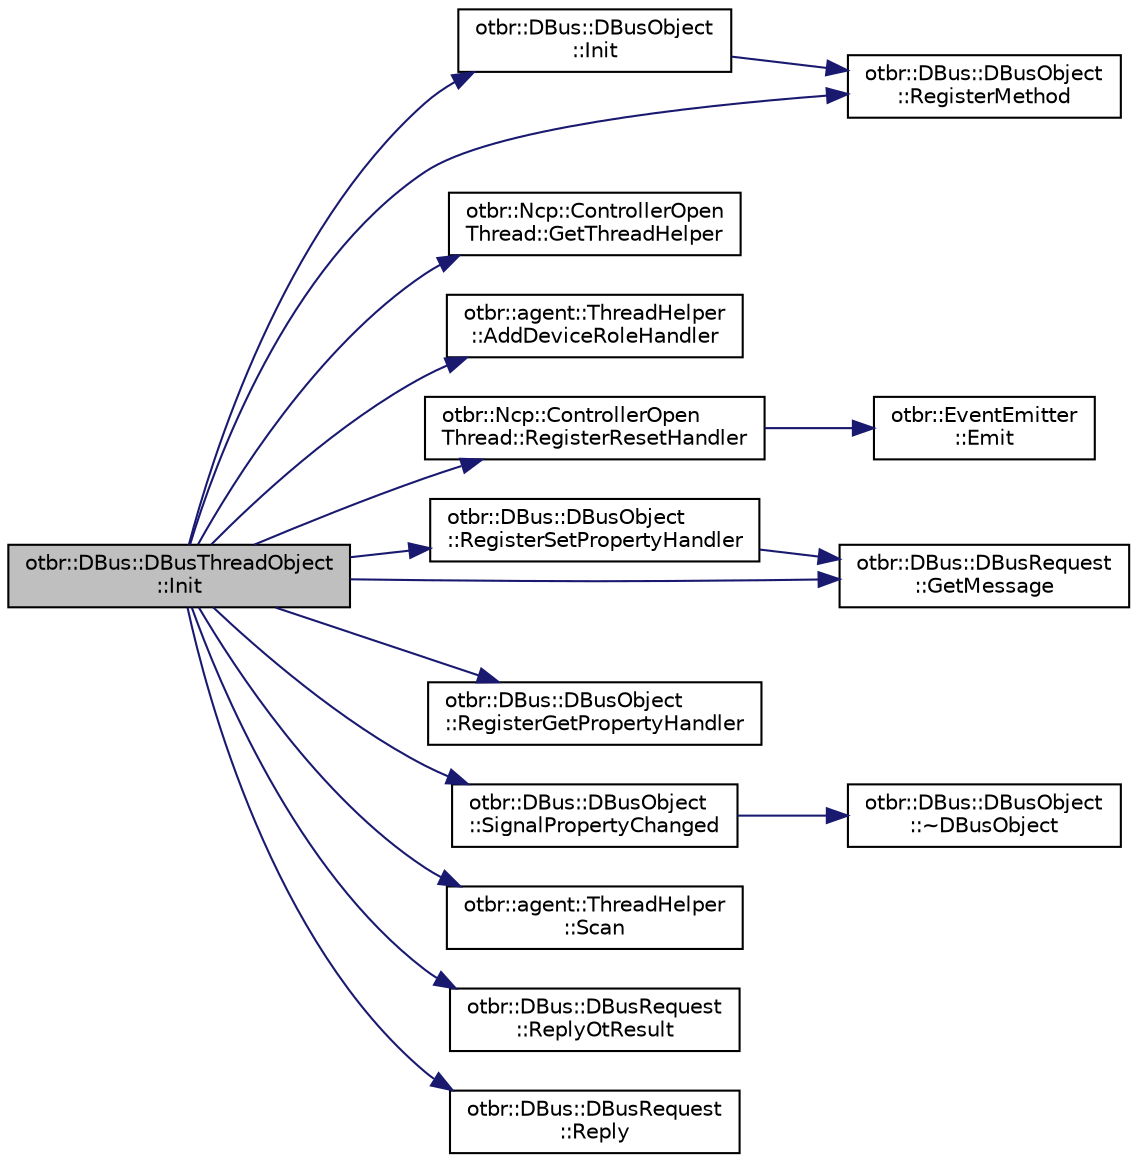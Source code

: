 digraph "otbr::DBus::DBusThreadObject::Init"
{
  edge [fontname="Helvetica",fontsize="10",labelfontname="Helvetica",labelfontsize="10"];
  node [fontname="Helvetica",fontsize="10",shape=record];
  rankdir="LR";
  Node2 [label="otbr::DBus::DBusThreadObject\l::Init",height=0.2,width=0.4,color="black", fillcolor="grey75", style="filled", fontcolor="black"];
  Node2 -> Node3 [color="midnightblue",fontsize="10",style="solid",fontname="Helvetica"];
  Node3 [label="otbr::DBus::DBusObject\l::Init",height=0.2,width=0.4,color="black", fillcolor="white", style="filled",URL="$da/d4d/classotbr_1_1DBus_1_1DBusObject.html#a06c05092b94dada5df9be97f0801ec5c",tooltip="This method initializes the d-bus object. "];
  Node3 -> Node4 [color="midnightblue",fontsize="10",style="solid",fontname="Helvetica"];
  Node4 [label="otbr::DBus::DBusObject\l::RegisterMethod",height=0.2,width=0.4,color="black", fillcolor="white", style="filled",URL="$da/d4d/classotbr_1_1DBus_1_1DBusObject.html#a260123f74ab6d1781ad12966c774ba53",tooltip="This method registers the method handler. "];
  Node2 -> Node5 [color="midnightblue",fontsize="10",style="solid",fontname="Helvetica"];
  Node5 [label="otbr::Ncp::ControllerOpen\lThread::GetThreadHelper",height=0.2,width=0.4,color="black", fillcolor="white", style="filled",URL="$db/d17/classotbr_1_1Ncp_1_1ControllerOpenThread.html#ab53e53ecfd87e3bcdf3d4fcddba906bf",tooltip="This method gets the thread functionality helper. "];
  Node2 -> Node6 [color="midnightblue",fontsize="10",style="solid",fontname="Helvetica"];
  Node6 [label="otbr::agent::ThreadHelper\l::AddDeviceRoleHandler",height=0.2,width=0.4,color="black", fillcolor="white", style="filled",URL="$d4/d44/classotbr_1_1agent_1_1ThreadHelper.html#a75f1f56479b09df49786f76f1aecccda",tooltip="This method adds a callback for device role change. "];
  Node2 -> Node7 [color="midnightblue",fontsize="10",style="solid",fontname="Helvetica"];
  Node7 [label="otbr::Ncp::ControllerOpen\lThread::RegisterResetHandler",height=0.2,width=0.4,color="black", fillcolor="white", style="filled",URL="$db/d17/classotbr_1_1Ncp_1_1ControllerOpenThread.html#ac48d8ebc69b8654edc2c071648d3e7a8",tooltip="This method registers a reset handler. "];
  Node7 -> Node8 [color="midnightblue",fontsize="10",style="solid",fontname="Helvetica"];
  Node8 [label="otbr::EventEmitter\l::Emit",height=0.2,width=0.4,color="black", fillcolor="white", style="filled",URL="$dd/dcb/classotbr_1_1EventEmitter.html#ac16b1dd365337036053e4b7403199fff",tooltip="This method emits an event. "];
  Node2 -> Node4 [color="midnightblue",fontsize="10",style="solid",fontname="Helvetica"];
  Node2 -> Node9 [color="midnightblue",fontsize="10",style="solid",fontname="Helvetica"];
  Node9 [label="otbr::DBus::DBusObject\l::RegisterSetPropertyHandler",height=0.2,width=0.4,color="black", fillcolor="white", style="filled",URL="$da/d4d/classotbr_1_1DBus_1_1DBusObject.html#ada021d44f72a311d39d114f4b424b1a7",tooltip="This method registers the set handler for a property. "];
  Node9 -> Node10 [color="midnightblue",fontsize="10",style="solid",fontname="Helvetica"];
  Node10 [label="otbr::DBus::DBusRequest\l::GetMessage",height=0.2,width=0.4,color="black", fillcolor="white", style="filled",URL="$d0/d92/classotbr_1_1DBus_1_1DBusRequest.html#a879f418bc6986d20c2bdb6aa07f5afa0",tooltip="This method returns the message sent to call the d-bus method. "];
  Node2 -> Node11 [color="midnightblue",fontsize="10",style="solid",fontname="Helvetica"];
  Node11 [label="otbr::DBus::DBusObject\l::RegisterGetPropertyHandler",height=0.2,width=0.4,color="black", fillcolor="white", style="filled",URL="$da/d4d/classotbr_1_1DBus_1_1DBusObject.html#aa97d32189556dbfd02f84d46817b18e7",tooltip="This method registers the get handler for a property. "];
  Node2 -> Node12 [color="midnightblue",fontsize="10",style="solid",fontname="Helvetica"];
  Node12 [label="otbr::DBus::DBusObject\l::SignalPropertyChanged",height=0.2,width=0.4,color="black", fillcolor="white", style="filled",URL="$da/d4d/classotbr_1_1DBus_1_1DBusObject.html#a04856a34aed4da22c08d98c2a694838d",tooltip="This method sends a property changed signal. "];
  Node12 -> Node13 [color="midnightblue",fontsize="10",style="solid",fontname="Helvetica"];
  Node13 [label="otbr::DBus::DBusObject\l::~DBusObject",height=0.2,width=0.4,color="black", fillcolor="white", style="filled",URL="$da/d4d/classotbr_1_1DBus_1_1DBusObject.html#adbc87ddae91d10c97d253c22d2cc4de3",tooltip="The destructor of a d-bus object. "];
  Node2 -> Node14 [color="midnightblue",fontsize="10",style="solid",fontname="Helvetica"];
  Node14 [label="otbr::agent::ThreadHelper\l::Scan",height=0.2,width=0.4,color="black", fillcolor="white", style="filled",URL="$d4/d44/classotbr_1_1agent_1_1ThreadHelper.html#aaf50cd6dd6f97142f51b093275ae3a08",tooltip="This method performs a Thread network scan. "];
  Node2 -> Node15 [color="midnightblue",fontsize="10",style="solid",fontname="Helvetica"];
  Node15 [label="otbr::DBus::DBusRequest\l::ReplyOtResult",height=0.2,width=0.4,color="black", fillcolor="white", style="filled",URL="$d0/d92/classotbr_1_1DBus_1_1DBusRequest.html#a2068483960b718d7a3eb7b12ac4cea94",tooltip="This method replies an otError to the d-bus method call. "];
  Node2 -> Node16 [color="midnightblue",fontsize="10",style="solid",fontname="Helvetica"];
  Node16 [label="otbr::DBus::DBusRequest\l::Reply",height=0.2,width=0.4,color="black", fillcolor="white", style="filled",URL="$d0/d92/classotbr_1_1DBus_1_1DBusRequest.html#a5948a3c18efa1352df77adac74347e6f",tooltip="This method replies to the d-bus method call. "];
  Node2 -> Node10 [color="midnightblue",fontsize="10",style="solid",fontname="Helvetica"];
}
